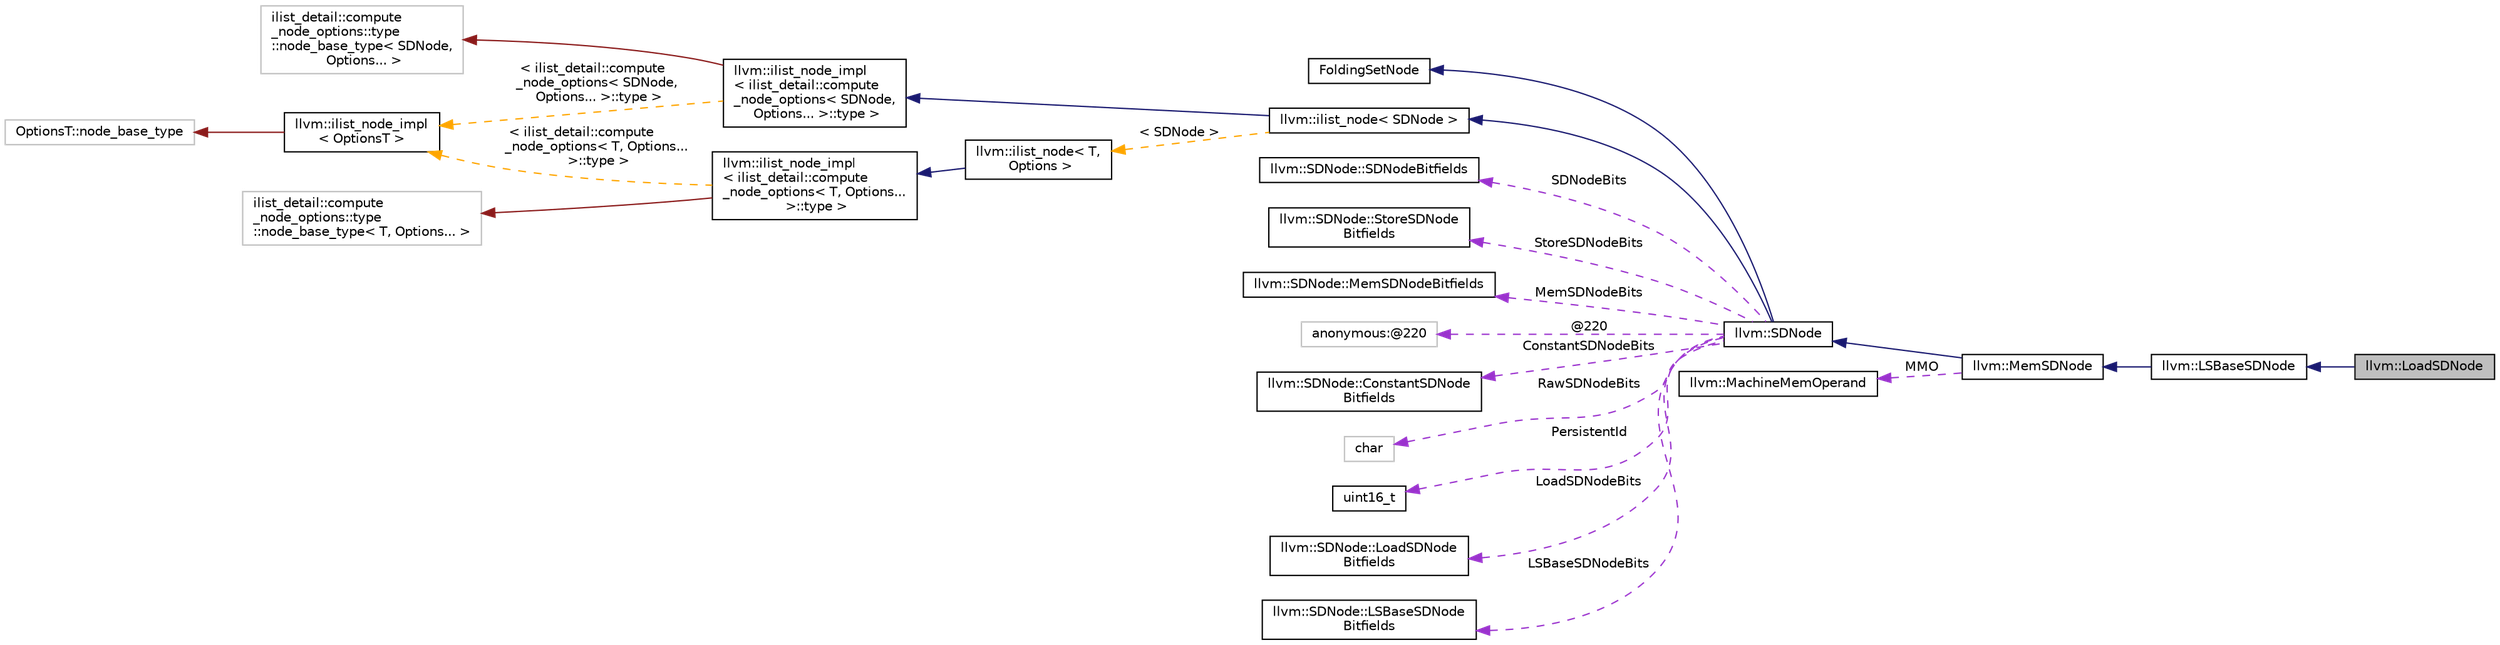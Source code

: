 digraph "llvm::LoadSDNode"
{
 // LATEX_PDF_SIZE
  bgcolor="transparent";
  edge [fontname="Helvetica",fontsize="10",labelfontname="Helvetica",labelfontsize="10"];
  node [fontname="Helvetica",fontsize="10",shape=record];
  rankdir="LR";
  Node1 [label="llvm::LoadSDNode",height=0.2,width=0.4,color="black", fillcolor="grey75", style="filled", fontcolor="black",tooltip="This class is used to represent ISD::LOAD nodes."];
  Node2 -> Node1 [dir="back",color="midnightblue",fontsize="10",style="solid",fontname="Helvetica"];
  Node2 [label="llvm::LSBaseSDNode",height=0.2,width=0.4,color="black",URL="$classllvm_1_1LSBaseSDNode.html",tooltip="Base class for LoadSDNode and StoreSDNode."];
  Node3 -> Node2 [dir="back",color="midnightblue",fontsize="10",style="solid",fontname="Helvetica"];
  Node3 [label="llvm::MemSDNode",height=0.2,width=0.4,color="black",URL="$classllvm_1_1MemSDNode.html",tooltip="This is an abstract virtual class for memory operations."];
  Node4 -> Node3 [dir="back",color="midnightblue",fontsize="10",style="solid",fontname="Helvetica"];
  Node4 [label="llvm::SDNode",height=0.2,width=0.4,color="black",URL="$classllvm_1_1SDNode.html",tooltip="Represents one node in the SelectionDAG."];
  Node5 -> Node4 [dir="back",color="midnightblue",fontsize="10",style="solid",fontname="Helvetica"];
  Node5 [label="FoldingSetNode",height=0.2,width=0.4,color="black",URL="$classllvm_1_1FoldingSetBase_1_1Node.html",tooltip="Node - This class is used to maintain the singly linked bucket list in a folding set."];
  Node6 -> Node4 [dir="back",color="midnightblue",fontsize="10",style="solid",fontname="Helvetica"];
  Node6 [label="llvm::ilist_node\< SDNode \>",height=0.2,width=0.4,color="black",URL="$classllvm_1_1ilist__node.html",tooltip=" "];
  Node7 -> Node6 [dir="back",color="midnightblue",fontsize="10",style="solid",fontname="Helvetica"];
  Node7 [label="llvm::ilist_node_impl\l\< ilist_detail::compute\l_node_options\< SDNode,\l Options... \>::type \>",height=0.2,width=0.4,color="black",URL="$classllvm_1_1ilist__node__impl.html",tooltip=" "];
  Node8 -> Node7 [dir="back",color="firebrick4",fontsize="10",style="solid",fontname="Helvetica"];
  Node8 [label="ilist_detail::compute\l_node_options::type \l::node_base_type\< SDNode,\l Options... \>",height=0.2,width=0.4,color="grey75",tooltip=" "];
  Node9 -> Node7 [dir="back",color="orange",fontsize="10",style="dashed",label=" \< ilist_detail::compute\l_node_options\< SDNode,\l Options... \>::type \>" ,fontname="Helvetica"];
  Node9 [label="llvm::ilist_node_impl\l\< OptionsT \>",height=0.2,width=0.4,color="black",URL="$classllvm_1_1ilist__node__impl.html",tooltip="Implementation for an ilist node."];
  Node10 -> Node9 [dir="back",color="firebrick4",fontsize="10",style="solid",fontname="Helvetica"];
  Node10 [label="OptionsT::node_base_type",height=0.2,width=0.4,color="grey75",tooltip=" "];
  Node11 -> Node6 [dir="back",color="orange",fontsize="10",style="dashed",label=" \< SDNode \>" ,fontname="Helvetica"];
  Node11 [label="llvm::ilist_node\< T,\l Options \>",height=0.2,width=0.4,color="black",URL="$classllvm_1_1ilist__node.html",tooltip=" "];
  Node12 -> Node11 [dir="back",color="midnightblue",fontsize="10",style="solid",fontname="Helvetica"];
  Node12 [label="llvm::ilist_node_impl\l\< ilist_detail::compute\l_node_options\< T, Options...\l \>::type \>",height=0.2,width=0.4,color="black",URL="$classllvm_1_1ilist__node__impl.html",tooltip=" "];
  Node13 -> Node12 [dir="back",color="firebrick4",fontsize="10",style="solid",fontname="Helvetica"];
  Node13 [label="ilist_detail::compute\l_node_options::type \l::node_base_type\< T, Options... \>",height=0.2,width=0.4,color="grey75",tooltip=" "];
  Node9 -> Node12 [dir="back",color="orange",fontsize="10",style="dashed",label=" \< ilist_detail::compute\l_node_options\< T, Options...\l \>::type \>" ,fontname="Helvetica"];
  Node14 -> Node4 [dir="back",color="darkorchid3",fontsize="10",style="dashed",label=" SDNodeBits" ,fontname="Helvetica"];
  Node14 [label="llvm::SDNode::SDNodeBitfields",height=0.2,width=0.4,color="black",URL="$classllvm_1_1SDNode_1_1SDNodeBitfields.html",tooltip=" "];
  Node15 -> Node4 [dir="back",color="darkorchid3",fontsize="10",style="dashed",label=" StoreSDNodeBits" ,fontname="Helvetica"];
  Node15 [label="llvm::SDNode::StoreSDNode\lBitfields",height=0.2,width=0.4,color="black",URL="$classllvm_1_1SDNode_1_1StoreSDNodeBitfields.html",tooltip=" "];
  Node16 -> Node4 [dir="back",color="darkorchid3",fontsize="10",style="dashed",label=" MemSDNodeBits" ,fontname="Helvetica"];
  Node16 [label="llvm::SDNode::MemSDNodeBitfields",height=0.2,width=0.4,color="black",URL="$classllvm_1_1SDNode_1_1MemSDNodeBitfields.html",tooltip=" "];
  Node17 -> Node4 [dir="back",color="darkorchid3",fontsize="10",style="dashed",label=" @220" ,fontname="Helvetica"];
  Node17 [label="anonymous:@220",height=0.2,width=0.4,color="grey75",tooltip=" "];
  Node18 -> Node4 [dir="back",color="darkorchid3",fontsize="10",style="dashed",label=" ConstantSDNodeBits" ,fontname="Helvetica"];
  Node18 [label="llvm::SDNode::ConstantSDNode\lBitfields",height=0.2,width=0.4,color="black",URL="$classllvm_1_1SDNode_1_1ConstantSDNodeBitfields.html",tooltip=" "];
  Node19 -> Node4 [dir="back",color="darkorchid3",fontsize="10",style="dashed",label=" RawSDNodeBits" ,fontname="Helvetica"];
  Node19 [label="char",height=0.2,width=0.4,color="grey75",tooltip=" "];
  Node20 -> Node4 [dir="back",color="darkorchid3",fontsize="10",style="dashed",label=" PersistentId" ,fontname="Helvetica"];
  Node20 [label="uint16_t",height=0.2,width=0.4,color="black",URL="$classuint16__t.html",tooltip=" "];
  Node21 -> Node4 [dir="back",color="darkorchid3",fontsize="10",style="dashed",label=" LoadSDNodeBits" ,fontname="Helvetica"];
  Node21 [label="llvm::SDNode::LoadSDNode\lBitfields",height=0.2,width=0.4,color="black",URL="$classllvm_1_1SDNode_1_1LoadSDNodeBitfields.html",tooltip=" "];
  Node22 -> Node4 [dir="back",color="darkorchid3",fontsize="10",style="dashed",label=" LSBaseSDNodeBits" ,fontname="Helvetica"];
  Node22 [label="llvm::SDNode::LSBaseSDNode\lBitfields",height=0.2,width=0.4,color="black",URL="$classllvm_1_1SDNode_1_1LSBaseSDNodeBitfields.html",tooltip=" "];
  Node23 -> Node3 [dir="back",color="darkorchid3",fontsize="10",style="dashed",label=" MMO" ,fontname="Helvetica"];
  Node23 [label="llvm::MachineMemOperand",height=0.2,width=0.4,color="black",URL="$classllvm_1_1MachineMemOperand.html",tooltip="A description of a memory reference used in the backend."];
}
